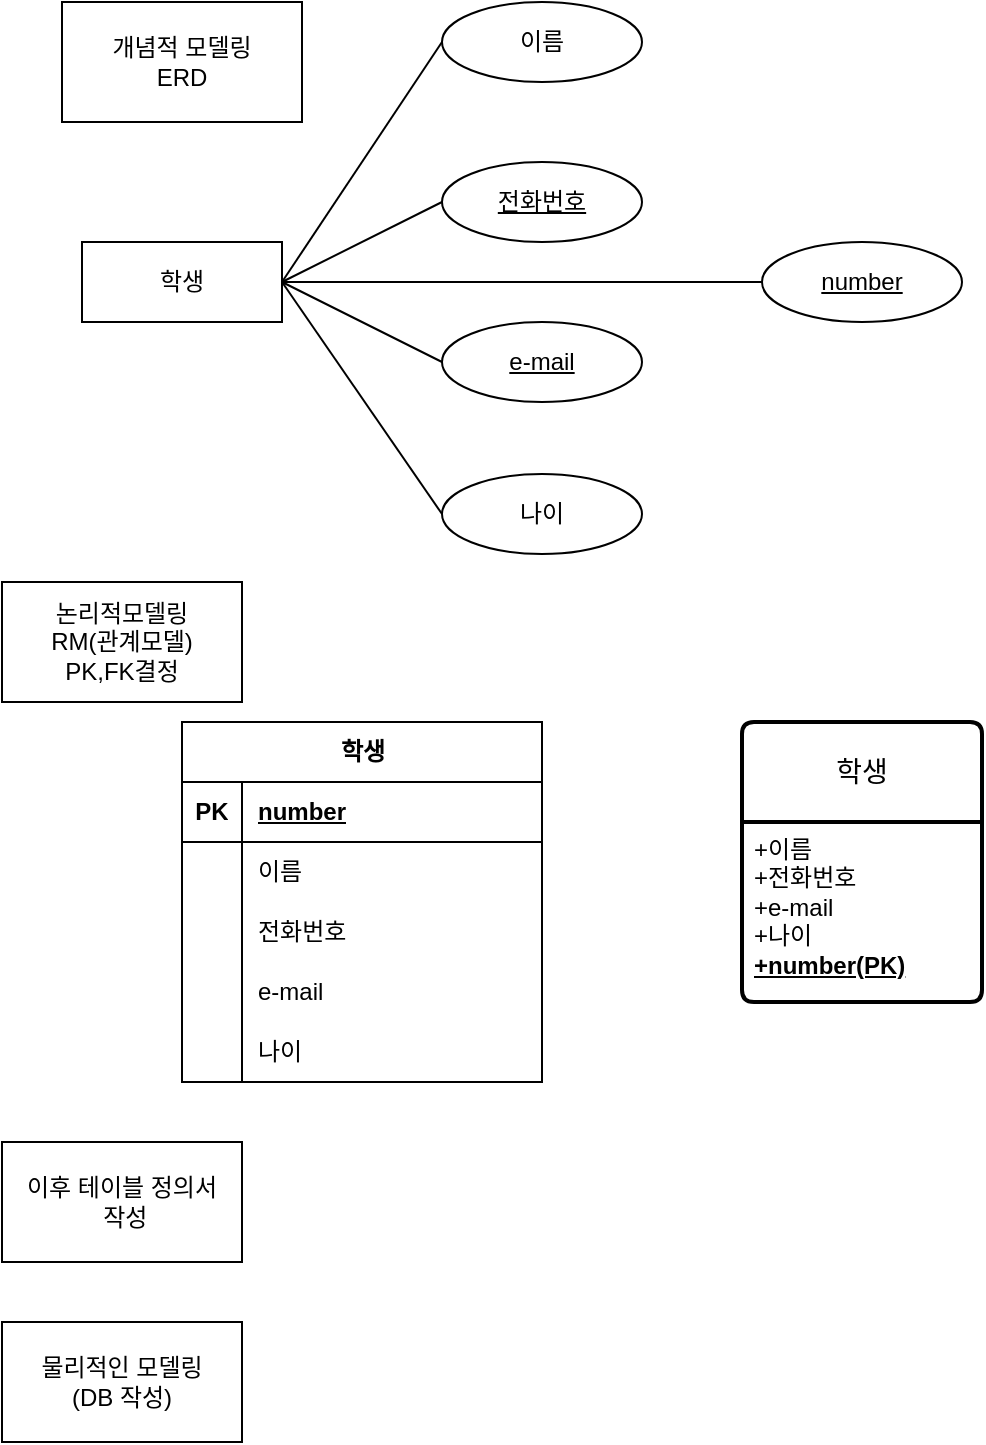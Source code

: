 <mxfile version="22.1.15" type="github">
  <diagram name="페이지-1" id="13OmgTKoOKMh2cI8QElQ">
    <mxGraphModel dx="1195" dy="1819" grid="1" gridSize="10" guides="1" tooltips="1" connect="1" arrows="1" fold="1" page="1" pageScale="1" pageWidth="827" pageHeight="1169" math="0" shadow="0">
      <root>
        <mxCell id="0" />
        <mxCell id="1" parent="0" />
        <mxCell id="0s97cXIPQVOTWRCdV7om-13" value="이름" style="ellipse;whiteSpace=wrap;html=1;align=center;" vertex="1" parent="1">
          <mxGeometry x="240" y="-1120" width="100" height="40" as="geometry" />
        </mxCell>
        <mxCell id="0s97cXIPQVOTWRCdV7om-14" value="학생" style="whiteSpace=wrap;html=1;align=center;" vertex="1" parent="1">
          <mxGeometry x="60" y="-1000" width="100" height="40" as="geometry" />
        </mxCell>
        <mxCell id="0s97cXIPQVOTWRCdV7om-15" value="" style="endArrow=none;html=1;rounded=0;exitX=1;exitY=0.5;exitDx=0;exitDy=0;entryX=0;entryY=0.5;entryDx=0;entryDy=0;" edge="1" parent="1" source="0s97cXIPQVOTWRCdV7om-14" target="0s97cXIPQVOTWRCdV7om-13">
          <mxGeometry relative="1" as="geometry">
            <mxPoint x="130" y="-720" as="sourcePoint" />
            <mxPoint x="290" y="-720" as="targetPoint" />
          </mxGeometry>
        </mxCell>
        <mxCell id="0s97cXIPQVOTWRCdV7om-16" value="전화번호" style="ellipse;whiteSpace=wrap;html=1;align=center;verticalAlign=middle;fontStyle=4" vertex="1" parent="1">
          <mxGeometry x="240" y="-1040" width="100" height="40" as="geometry" />
        </mxCell>
        <mxCell id="0s97cXIPQVOTWRCdV7om-17" value="e-mail" style="ellipse;whiteSpace=wrap;html=1;align=center;fontStyle=4" vertex="1" parent="1">
          <mxGeometry x="240" y="-960" width="100" height="40" as="geometry" />
        </mxCell>
        <mxCell id="0s97cXIPQVOTWRCdV7om-18" value="나이" style="ellipse;whiteSpace=wrap;html=1;align=center;" vertex="1" parent="1">
          <mxGeometry x="240" y="-884" width="100" height="40" as="geometry" />
        </mxCell>
        <mxCell id="0s97cXIPQVOTWRCdV7om-19" value="" style="endArrow=none;html=1;rounded=0;entryX=0;entryY=0.5;entryDx=0;entryDy=0;exitX=1;exitY=0.5;exitDx=0;exitDy=0;" edge="1" parent="1" source="0s97cXIPQVOTWRCdV7om-14" target="0s97cXIPQVOTWRCdV7om-16">
          <mxGeometry relative="1" as="geometry">
            <mxPoint x="200" y="-930" as="sourcePoint" />
            <mxPoint x="250" y="-1090" as="targetPoint" />
          </mxGeometry>
        </mxCell>
        <mxCell id="0s97cXIPQVOTWRCdV7om-20" value="" style="endArrow=none;html=1;rounded=0;exitX=1;exitY=0.5;exitDx=0;exitDy=0;entryX=0;entryY=0.5;entryDx=0;entryDy=0;" edge="1" parent="1" source="0s97cXIPQVOTWRCdV7om-14" target="0s97cXIPQVOTWRCdV7om-17">
          <mxGeometry relative="1" as="geometry">
            <mxPoint x="160" y="-960" as="sourcePoint" />
            <mxPoint x="260" y="-1080" as="targetPoint" />
          </mxGeometry>
        </mxCell>
        <mxCell id="0s97cXIPQVOTWRCdV7om-21" value="" style="endArrow=none;html=1;rounded=0;exitX=1;exitY=0.5;exitDx=0;exitDy=0;entryX=0;entryY=0.5;entryDx=0;entryDy=0;" edge="1" parent="1" source="0s97cXIPQVOTWRCdV7om-14" target="0s97cXIPQVOTWRCdV7om-18">
          <mxGeometry relative="1" as="geometry">
            <mxPoint x="170" y="-950" as="sourcePoint" />
            <mxPoint x="270" y="-1070" as="targetPoint" />
          </mxGeometry>
        </mxCell>
        <mxCell id="0s97cXIPQVOTWRCdV7om-22" value="number" style="ellipse;whiteSpace=wrap;html=1;align=center;fontStyle=4;" vertex="1" parent="1">
          <mxGeometry x="400" y="-1000" width="100" height="40" as="geometry" />
        </mxCell>
        <mxCell id="0s97cXIPQVOTWRCdV7om-23" value="" style="endArrow=none;html=1;rounded=0;entryX=0;entryY=0.5;entryDx=0;entryDy=0;exitX=1;exitY=0.5;exitDx=0;exitDy=0;" edge="1" parent="1" source="0s97cXIPQVOTWRCdV7om-14" target="0s97cXIPQVOTWRCdV7om-22">
          <mxGeometry relative="1" as="geometry">
            <mxPoint x="220" y="-980.5" as="sourcePoint" />
            <mxPoint x="380" y="-980.5" as="targetPoint" />
          </mxGeometry>
        </mxCell>
        <mxCell id="0s97cXIPQVOTWRCdV7om-24" value="학생" style="shape=table;startSize=30;container=1;collapsible=1;childLayout=tableLayout;fixedRows=1;rowLines=0;fontStyle=1;align=center;resizeLast=1;html=1;" vertex="1" parent="1">
          <mxGeometry x="110" y="-760" width="180" height="180" as="geometry" />
        </mxCell>
        <mxCell id="0s97cXIPQVOTWRCdV7om-25" value="" style="shape=tableRow;horizontal=0;startSize=0;swimlaneHead=0;swimlaneBody=0;fillColor=none;collapsible=0;dropTarget=0;points=[[0,0.5],[1,0.5]];portConstraint=eastwest;top=0;left=0;right=0;bottom=1;" vertex="1" parent="0s97cXIPQVOTWRCdV7om-24">
          <mxGeometry y="30" width="180" height="30" as="geometry" />
        </mxCell>
        <mxCell id="0s97cXIPQVOTWRCdV7om-26" value="PK" style="shape=partialRectangle;connectable=0;fillColor=none;top=0;left=0;bottom=0;right=0;fontStyle=1;overflow=hidden;whiteSpace=wrap;html=1;" vertex="1" parent="0s97cXIPQVOTWRCdV7om-25">
          <mxGeometry width="30" height="30" as="geometry">
            <mxRectangle width="30" height="30" as="alternateBounds" />
          </mxGeometry>
        </mxCell>
        <mxCell id="0s97cXIPQVOTWRCdV7om-27" value="number" style="shape=partialRectangle;connectable=0;fillColor=none;top=0;left=0;bottom=0;right=0;align=left;spacingLeft=6;fontStyle=5;overflow=hidden;whiteSpace=wrap;html=1;" vertex="1" parent="0s97cXIPQVOTWRCdV7om-25">
          <mxGeometry x="30" width="150" height="30" as="geometry">
            <mxRectangle width="150" height="30" as="alternateBounds" />
          </mxGeometry>
        </mxCell>
        <mxCell id="0s97cXIPQVOTWRCdV7om-28" value="" style="shape=tableRow;horizontal=0;startSize=0;swimlaneHead=0;swimlaneBody=0;fillColor=none;collapsible=0;dropTarget=0;points=[[0,0.5],[1,0.5]];portConstraint=eastwest;top=0;left=0;right=0;bottom=0;" vertex="1" parent="0s97cXIPQVOTWRCdV7om-24">
          <mxGeometry y="60" width="180" height="30" as="geometry" />
        </mxCell>
        <mxCell id="0s97cXIPQVOTWRCdV7om-29" value="" style="shape=partialRectangle;connectable=0;fillColor=none;top=0;left=0;bottom=0;right=0;editable=1;overflow=hidden;whiteSpace=wrap;html=1;" vertex="1" parent="0s97cXIPQVOTWRCdV7om-28">
          <mxGeometry width="30" height="30" as="geometry">
            <mxRectangle width="30" height="30" as="alternateBounds" />
          </mxGeometry>
        </mxCell>
        <mxCell id="0s97cXIPQVOTWRCdV7om-30" value="이름&lt;span style=&quot;white-space: pre;&quot;&gt;&#x9;&lt;/span&gt;" style="shape=partialRectangle;connectable=0;fillColor=none;top=0;left=0;bottom=0;right=0;align=left;spacingLeft=6;overflow=hidden;whiteSpace=wrap;html=1;" vertex="1" parent="0s97cXIPQVOTWRCdV7om-28">
          <mxGeometry x="30" width="150" height="30" as="geometry">
            <mxRectangle width="150" height="30" as="alternateBounds" />
          </mxGeometry>
        </mxCell>
        <mxCell id="0s97cXIPQVOTWRCdV7om-31" value="" style="shape=tableRow;horizontal=0;startSize=0;swimlaneHead=0;swimlaneBody=0;fillColor=none;collapsible=0;dropTarget=0;points=[[0,0.5],[1,0.5]];portConstraint=eastwest;top=0;left=0;right=0;bottom=0;" vertex="1" parent="0s97cXIPQVOTWRCdV7om-24">
          <mxGeometry y="90" width="180" height="30" as="geometry" />
        </mxCell>
        <mxCell id="0s97cXIPQVOTWRCdV7om-32" value="" style="shape=partialRectangle;connectable=0;fillColor=none;top=0;left=0;bottom=0;right=0;editable=1;overflow=hidden;whiteSpace=wrap;html=1;" vertex="1" parent="0s97cXIPQVOTWRCdV7om-31">
          <mxGeometry width="30" height="30" as="geometry">
            <mxRectangle width="30" height="30" as="alternateBounds" />
          </mxGeometry>
        </mxCell>
        <mxCell id="0s97cXIPQVOTWRCdV7om-33" value="전화번호" style="shape=partialRectangle;connectable=0;fillColor=none;top=0;left=0;bottom=0;right=0;align=left;spacingLeft=6;overflow=hidden;whiteSpace=wrap;html=1;" vertex="1" parent="0s97cXIPQVOTWRCdV7om-31">
          <mxGeometry x="30" width="150" height="30" as="geometry">
            <mxRectangle width="150" height="30" as="alternateBounds" />
          </mxGeometry>
        </mxCell>
        <mxCell id="0s97cXIPQVOTWRCdV7om-34" value="" style="shape=tableRow;horizontal=0;startSize=0;swimlaneHead=0;swimlaneBody=0;fillColor=none;collapsible=0;dropTarget=0;points=[[0,0.5],[1,0.5]];portConstraint=eastwest;top=0;left=0;right=0;bottom=0;" vertex="1" parent="0s97cXIPQVOTWRCdV7om-24">
          <mxGeometry y="120" width="180" height="30" as="geometry" />
        </mxCell>
        <mxCell id="0s97cXIPQVOTWRCdV7om-35" value="" style="shape=partialRectangle;connectable=0;fillColor=none;top=0;left=0;bottom=0;right=0;editable=1;overflow=hidden;whiteSpace=wrap;html=1;" vertex="1" parent="0s97cXIPQVOTWRCdV7om-34">
          <mxGeometry width="30" height="30" as="geometry">
            <mxRectangle width="30" height="30" as="alternateBounds" />
          </mxGeometry>
        </mxCell>
        <mxCell id="0s97cXIPQVOTWRCdV7om-36" value="e-mail" style="shape=partialRectangle;connectable=0;fillColor=none;top=0;left=0;bottom=0;right=0;align=left;spacingLeft=6;overflow=hidden;whiteSpace=wrap;html=1;" vertex="1" parent="0s97cXIPQVOTWRCdV7om-34">
          <mxGeometry x="30" width="150" height="30" as="geometry">
            <mxRectangle width="150" height="30" as="alternateBounds" />
          </mxGeometry>
        </mxCell>
        <mxCell id="0s97cXIPQVOTWRCdV7om-75" value="" style="shape=tableRow;horizontal=0;startSize=0;swimlaneHead=0;swimlaneBody=0;fillColor=none;collapsible=0;dropTarget=0;points=[[0,0.5],[1,0.5]];portConstraint=eastwest;top=0;left=0;right=0;bottom=1;fontStyle=0" vertex="1" parent="0s97cXIPQVOTWRCdV7om-24">
          <mxGeometry y="150" width="180" height="30" as="geometry" />
        </mxCell>
        <mxCell id="0s97cXIPQVOTWRCdV7om-76" value="" style="shape=partialRectangle;connectable=0;fillColor=none;top=0;left=0;bottom=0;right=0;fontStyle=1;overflow=hidden;whiteSpace=wrap;html=1;" vertex="1" parent="0s97cXIPQVOTWRCdV7om-75">
          <mxGeometry width="30" height="30" as="geometry">
            <mxRectangle width="30" height="30" as="alternateBounds" />
          </mxGeometry>
        </mxCell>
        <mxCell id="0s97cXIPQVOTWRCdV7om-77" value="&lt;span style=&quot;font-weight: normal;&quot;&gt;나이&lt;/span&gt;" style="shape=partialRectangle;connectable=0;fillColor=none;top=0;left=0;bottom=0;right=0;align=left;spacingLeft=6;fontStyle=1;overflow=hidden;whiteSpace=wrap;html=1;" vertex="1" parent="0s97cXIPQVOTWRCdV7om-75">
          <mxGeometry x="30" width="150" height="30" as="geometry">
            <mxRectangle width="150" height="30" as="alternateBounds" />
          </mxGeometry>
        </mxCell>
        <mxCell id="0s97cXIPQVOTWRCdV7om-50" value="학생" style="swimlane;childLayout=stackLayout;horizontal=1;startSize=50;horizontalStack=0;rounded=1;fontSize=14;fontStyle=0;strokeWidth=2;resizeParent=0;resizeLast=1;shadow=0;dashed=0;align=center;arcSize=4;whiteSpace=wrap;html=1;" vertex="1" parent="1">
          <mxGeometry x="390" y="-760" width="120" height="140" as="geometry" />
        </mxCell>
        <mxCell id="0s97cXIPQVOTWRCdV7om-51" value="+이름&lt;br&gt;+전화번호&lt;br&gt;+e-mail&lt;br&gt;+나이&lt;br&gt;&lt;u&gt;&lt;b&gt;+number(PK)&lt;/b&gt;&lt;/u&gt;" style="align=left;strokeColor=none;fillColor=none;spacingLeft=4;fontSize=12;verticalAlign=top;resizable=0;rotatable=0;part=1;html=1;" vertex="1" parent="0s97cXIPQVOTWRCdV7om-50">
          <mxGeometry y="50" width="120" height="90" as="geometry" />
        </mxCell>
        <mxCell id="0s97cXIPQVOTWRCdV7om-78" value="이후 테이블 정의서&lt;br&gt;&amp;nbsp;작성" style="rounded=0;whiteSpace=wrap;html=1;" vertex="1" parent="1">
          <mxGeometry x="20" y="-550" width="120" height="60" as="geometry" />
        </mxCell>
        <mxCell id="0s97cXIPQVOTWRCdV7om-79" value="개념적 모델링&lt;br&gt;ERD" style="rounded=0;whiteSpace=wrap;html=1;" vertex="1" parent="1">
          <mxGeometry x="50" y="-1120" width="120" height="60" as="geometry" />
        </mxCell>
        <mxCell id="0s97cXIPQVOTWRCdV7om-80" value="논리적모델링&lt;br&gt;RM(관계모델)&lt;br&gt;PK,FK결정" style="rounded=0;whiteSpace=wrap;html=1;" vertex="1" parent="1">
          <mxGeometry x="20" y="-830" width="120" height="60" as="geometry" />
        </mxCell>
        <mxCell id="0s97cXIPQVOTWRCdV7om-81" value="물리적인 모델링&lt;br&gt;(DB 작성)" style="rounded=0;whiteSpace=wrap;html=1;" vertex="1" parent="1">
          <mxGeometry x="20" y="-460" width="120" height="60" as="geometry" />
        </mxCell>
      </root>
    </mxGraphModel>
  </diagram>
</mxfile>
